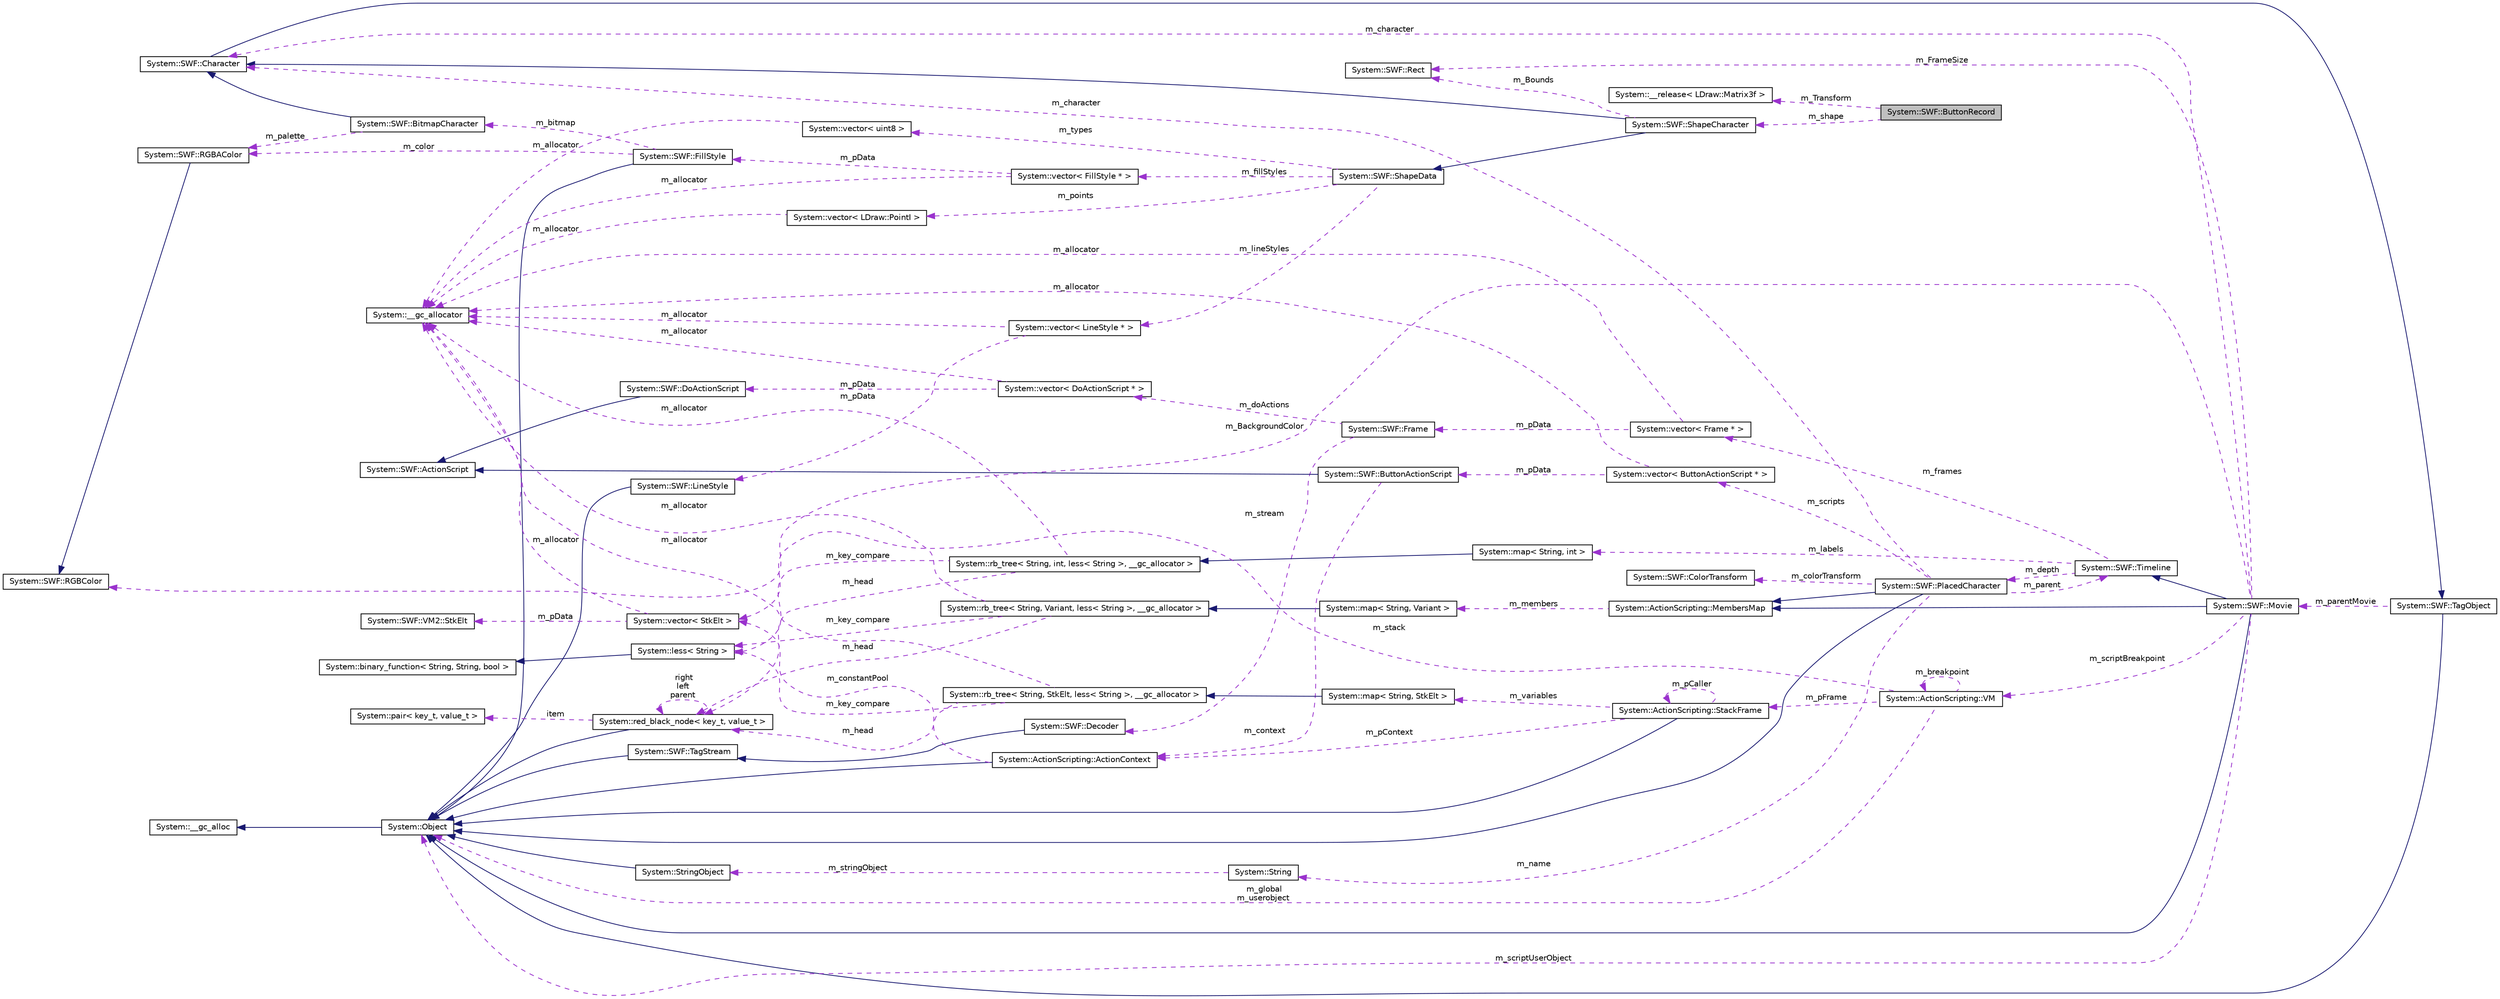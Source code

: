 digraph G
{
  edge [fontname="Helvetica",fontsize="10",labelfontname="Helvetica",labelfontsize="10"];
  node [fontname="Helvetica",fontsize="10",shape=record];
  rankdir="LR";
  Node1 [label="System::SWF::ButtonRecord",height=0.2,width=0.4,color="black", fillcolor="grey75", style="filled" fontcolor="black"];
  Node2 -> Node1 [dir="back",color="darkorchid3",fontsize="10",style="dashed",label=" m_shape" ,fontname="Helvetica"];
  Node2 [label="System::SWF::ShapeCharacter",height=0.2,width=0.4,color="black", fillcolor="white", style="filled",URL="$class_system_1_1_s_w_f_1_1_shape_character.html"];
  Node3 -> Node2 [dir="back",color="midnightblue",fontsize="10",style="solid",fontname="Helvetica"];
  Node3 [label="System::SWF::Character",height=0.2,width=0.4,color="black", fillcolor="white", style="filled",URL="$class_system_1_1_s_w_f_1_1_character.html"];
  Node4 -> Node3 [dir="back",color="midnightblue",fontsize="10",style="solid",fontname="Helvetica"];
  Node4 [label="System::SWF::TagObject",height=0.2,width=0.4,color="black", fillcolor="white", style="filled",URL="$class_system_1_1_s_w_f_1_1_tag_object.html"];
  Node5 -> Node4 [dir="back",color="midnightblue",fontsize="10",style="solid",fontname="Helvetica"];
  Node5 [label="System::Object",height=0.2,width=0.4,color="black", fillcolor="white", style="filled",URL="$class_system_1_1_object.html"];
  Node6 -> Node5 [dir="back",color="midnightblue",fontsize="10",style="solid",fontname="Helvetica"];
  Node6 [label="System::__gc_alloc",height=0.2,width=0.4,color="black", fillcolor="white", style="filled",URL="$class_system_1_1____gc__alloc.html"];
  Node7 -> Node4 [dir="back",color="darkorchid3",fontsize="10",style="dashed",label=" m_parentMovie" ,fontname="Helvetica"];
  Node7 [label="System::SWF::Movie",height=0.2,width=0.4,color="black", fillcolor="white", style="filled",URL="$class_system_1_1_s_w_f_1_1_movie.html"];
  Node5 -> Node7 [dir="back",color="midnightblue",fontsize="10",style="solid",fontname="Helvetica"];
  Node8 -> Node7 [dir="back",color="midnightblue",fontsize="10",style="solid",fontname="Helvetica"];
  Node8 [label="System::SWF::Timeline",height=0.2,width=0.4,color="black", fillcolor="white", style="filled",URL="$class_system_1_1_s_w_f_1_1_timeline.html"];
  Node9 -> Node8 [dir="back",color="darkorchid3",fontsize="10",style="dashed",label=" m_frames" ,fontname="Helvetica"];
  Node9 [label="System::vector\< Frame * \>",height=0.2,width=0.4,color="black", fillcolor="white", style="filled",URL="$class_system_1_1vector.html"];
  Node10 -> Node9 [dir="back",color="darkorchid3",fontsize="10",style="dashed",label=" m_allocator" ,fontname="Helvetica"];
  Node10 [label="System::__gc_allocator",height=0.2,width=0.4,color="black", fillcolor="white", style="filled",URL="$class_system_1_1____gc__allocator.html"];
  Node11 -> Node9 [dir="back",color="darkorchid3",fontsize="10",style="dashed",label=" m_pData" ,fontname="Helvetica"];
  Node11 [label="System::SWF::Frame",height=0.2,width=0.4,color="black", fillcolor="white", style="filled",URL="$class_system_1_1_s_w_f_1_1_frame.html"];
  Node12 -> Node11 [dir="back",color="darkorchid3",fontsize="10",style="dashed",label=" m_stream" ,fontname="Helvetica"];
  Node12 [label="System::SWF::Decoder",height=0.2,width=0.4,color="black", fillcolor="white", style="filled",URL="$class_system_1_1_s_w_f_1_1_decoder.html"];
  Node13 -> Node12 [dir="back",color="midnightblue",fontsize="10",style="solid",fontname="Helvetica"];
  Node13 [label="System::SWF::TagStream",height=0.2,width=0.4,color="black", fillcolor="white", style="filled",URL="$class_system_1_1_s_w_f_1_1_tag_stream.html"];
  Node5 -> Node13 [dir="back",color="midnightblue",fontsize="10",style="solid",fontname="Helvetica"];
  Node14 -> Node11 [dir="back",color="darkorchid3",fontsize="10",style="dashed",label=" m_doActions" ,fontname="Helvetica"];
  Node14 [label="System::vector\< DoActionScript * \>",height=0.2,width=0.4,color="black", fillcolor="white", style="filled",URL="$class_system_1_1vector.html"];
  Node10 -> Node14 [dir="back",color="darkorchid3",fontsize="10",style="dashed",label=" m_allocator" ,fontname="Helvetica"];
  Node15 -> Node14 [dir="back",color="darkorchid3",fontsize="10",style="dashed",label=" m_pData" ,fontname="Helvetica"];
  Node15 [label="System::SWF::DoActionScript",height=0.2,width=0.4,color="black", fillcolor="white", style="filled",URL="$class_system_1_1_s_w_f_1_1_do_action_script.html"];
  Node16 -> Node15 [dir="back",color="midnightblue",fontsize="10",style="solid",fontname="Helvetica"];
  Node16 [label="System::SWF::ActionScript",height=0.2,width=0.4,color="black", fillcolor="white", style="filled",URL="$class_system_1_1_s_w_f_1_1_action_script.html"];
  Node17 -> Node8 [dir="back",color="darkorchid3",fontsize="10",style="dashed",label=" m_labels" ,fontname="Helvetica"];
  Node17 [label="System::map\< String, int \>",height=0.2,width=0.4,color="black", fillcolor="white", style="filled",URL="$class_system_1_1map.html"];
  Node18 -> Node17 [dir="back",color="midnightblue",fontsize="10",style="solid",fontname="Helvetica"];
  Node18 [label="System::rb_tree\< String, int, less\< String \>, __gc_allocator \>",height=0.2,width=0.4,color="black", fillcolor="white", style="filled",URL="$class_system_1_1rb__tree.html"];
  Node10 -> Node18 [dir="back",color="darkorchid3",fontsize="10",style="dashed",label=" m_allocator" ,fontname="Helvetica"];
  Node19 -> Node18 [dir="back",color="darkorchid3",fontsize="10",style="dashed",label=" m_key_compare" ,fontname="Helvetica"];
  Node19 [label="System::less\< String \>",height=0.2,width=0.4,color="black", fillcolor="white", style="filled",URL="$class_system_1_1less_3_01_string_01_4.html"];
  Node20 -> Node19 [dir="back",color="midnightblue",fontsize="10",style="solid",fontname="Helvetica"];
  Node20 [label="System::binary_function\< String, String, bool \>",height=0.2,width=0.4,color="black", fillcolor="white", style="filled",URL="$class_system_1_1binary__function.html"];
  Node21 -> Node18 [dir="back",color="darkorchid3",fontsize="10",style="dashed",label=" m_head" ,fontname="Helvetica"];
  Node21 [label="System::red_black_node\< key_t, value_t \>",height=0.2,width=0.4,color="black", fillcolor="white", style="filled",URL="$class_system_1_1red__black__node.html"];
  Node5 -> Node21 [dir="back",color="midnightblue",fontsize="10",style="solid",fontname="Helvetica"];
  Node21 -> Node21 [dir="back",color="darkorchid3",fontsize="10",style="dashed",label=" right\nleft\nparent" ,fontname="Helvetica"];
  Node22 -> Node21 [dir="back",color="darkorchid3",fontsize="10",style="dashed",label=" item" ,fontname="Helvetica"];
  Node22 [label="System::pair\< key_t, value_t \>",height=0.2,width=0.4,color="black", fillcolor="white", style="filled",URL="$class_system_1_1pair.html"];
  Node23 -> Node8 [dir="back",color="darkorchid3",fontsize="10",style="dashed",label=" m_depth" ,fontname="Helvetica"];
  Node23 [label="System::SWF::PlacedCharacter",height=0.2,width=0.4,color="black", fillcolor="white", style="filled",URL="$class_system_1_1_s_w_f_1_1_placed_character.html"];
  Node5 -> Node23 [dir="back",color="midnightblue",fontsize="10",style="solid",fontname="Helvetica"];
  Node24 -> Node23 [dir="back",color="midnightblue",fontsize="10",style="solid",fontname="Helvetica"];
  Node24 [label="System::ActionScripting::MembersMap",height=0.2,width=0.4,color="black", fillcolor="white", style="filled",URL="$class_system_1_1_action_scripting_1_1_members_map.html"];
  Node25 -> Node24 [dir="back",color="darkorchid3",fontsize="10",style="dashed",label=" m_members" ,fontname="Helvetica"];
  Node25 [label="System::map\< String, Variant \>",height=0.2,width=0.4,color="black", fillcolor="white", style="filled",URL="$class_system_1_1map.html"];
  Node26 -> Node25 [dir="back",color="midnightblue",fontsize="10",style="solid",fontname="Helvetica"];
  Node26 [label="System::rb_tree\< String, Variant, less\< String \>, __gc_allocator \>",height=0.2,width=0.4,color="black", fillcolor="white", style="filled",URL="$class_system_1_1rb__tree.html"];
  Node10 -> Node26 [dir="back",color="darkorchid3",fontsize="10",style="dashed",label=" m_allocator" ,fontname="Helvetica"];
  Node19 -> Node26 [dir="back",color="darkorchid3",fontsize="10",style="dashed",label=" m_key_compare" ,fontname="Helvetica"];
  Node21 -> Node26 [dir="back",color="darkorchid3",fontsize="10",style="dashed",label=" m_head" ,fontname="Helvetica"];
  Node27 -> Node23 [dir="back",color="darkorchid3",fontsize="10",style="dashed",label=" m_scripts" ,fontname="Helvetica"];
  Node27 [label="System::vector\< ButtonActionScript * \>",height=0.2,width=0.4,color="black", fillcolor="white", style="filled",URL="$class_system_1_1vector.html"];
  Node10 -> Node27 [dir="back",color="darkorchid3",fontsize="10",style="dashed",label=" m_allocator" ,fontname="Helvetica"];
  Node28 -> Node27 [dir="back",color="darkorchid3",fontsize="10",style="dashed",label=" m_pData" ,fontname="Helvetica"];
  Node28 [label="System::SWF::ButtonActionScript",height=0.2,width=0.4,color="black", fillcolor="white", style="filled",URL="$class_system_1_1_s_w_f_1_1_button_action_script.html"];
  Node16 -> Node28 [dir="back",color="midnightblue",fontsize="10",style="solid",fontname="Helvetica"];
  Node29 -> Node28 [dir="back",color="darkorchid3",fontsize="10",style="dashed",label=" m_context" ,fontname="Helvetica"];
  Node29 [label="System::ActionScripting::ActionContext",height=0.2,width=0.4,color="black", fillcolor="white", style="filled",URL="$class_system_1_1_action_scripting_1_1_action_context.html"];
  Node5 -> Node29 [dir="back",color="midnightblue",fontsize="10",style="solid",fontname="Helvetica"];
  Node30 -> Node29 [dir="back",color="darkorchid3",fontsize="10",style="dashed",label=" m_constantPool" ,fontname="Helvetica"];
  Node30 [label="System::vector\< StkElt \>",height=0.2,width=0.4,color="black", fillcolor="white", style="filled",URL="$class_system_1_1vector.html"];
  Node10 -> Node30 [dir="back",color="darkorchid3",fontsize="10",style="dashed",label=" m_allocator" ,fontname="Helvetica"];
  Node31 -> Node30 [dir="back",color="darkorchid3",fontsize="10",style="dashed",label=" m_pData" ,fontname="Helvetica"];
  Node31 [label="System::SWF::VM2::StkElt",height=0.2,width=0.4,color="black", fillcolor="white", style="filled",URL="$class_system_1_1_s_w_f_1_1_v_m2_1_1_stk_elt.html"];
  Node3 -> Node23 [dir="back",color="darkorchid3",fontsize="10",style="dashed",label=" m_character" ,fontname="Helvetica"];
  Node8 -> Node23 [dir="back",color="darkorchid3",fontsize="10",style="dashed",label=" m_parent" ,fontname="Helvetica"];
  Node32 -> Node23 [dir="back",color="darkorchid3",fontsize="10",style="dashed",label=" m_name" ,fontname="Helvetica"];
  Node32 [label="System::String",height=0.2,width=0.4,color="black", fillcolor="white", style="filled",URL="$class_system_1_1_string.html"];
  Node33 -> Node32 [dir="back",color="darkorchid3",fontsize="10",style="dashed",label=" m_stringObject" ,fontname="Helvetica"];
  Node33 [label="System::StringObject",height=0.2,width=0.4,color="black", fillcolor="white", style="filled",URL="$class_system_1_1_string_object.html"];
  Node5 -> Node33 [dir="back",color="midnightblue",fontsize="10",style="solid",fontname="Helvetica"];
  Node34 -> Node23 [dir="back",color="darkorchid3",fontsize="10",style="dashed",label=" m_colorTransform" ,fontname="Helvetica"];
  Node34 [label="System::SWF::ColorTransform",height=0.2,width=0.4,color="black", fillcolor="white", style="filled",URL="$class_system_1_1_s_w_f_1_1_color_transform.html"];
  Node24 -> Node7 [dir="back",color="midnightblue",fontsize="10",style="solid",fontname="Helvetica"];
  Node35 -> Node7 [dir="back",color="darkorchid3",fontsize="10",style="dashed",label=" m_BackgroundColor" ,fontname="Helvetica"];
  Node35 [label="System::SWF::RGBColor",height=0.2,width=0.4,color="black", fillcolor="white", style="filled",URL="$class_system_1_1_s_w_f_1_1_r_g_b_color.html"];
  Node36 -> Node7 [dir="back",color="darkorchid3",fontsize="10",style="dashed",label=" m_FrameSize" ,fontname="Helvetica"];
  Node36 [label="System::SWF::Rect",height=0.2,width=0.4,color="black", fillcolor="white", style="filled",URL="$struct_system_1_1_s_w_f_1_1_rect.html"];
  Node3 -> Node7 [dir="back",color="darkorchid3",fontsize="10",style="dashed",label=" m_character" ,fontname="Helvetica"];
  Node37 -> Node7 [dir="back",color="darkorchid3",fontsize="10",style="dashed",label=" m_scriptBreakpoint" ,fontname="Helvetica"];
  Node37 [label="System::ActionScripting::VM",height=0.2,width=0.4,color="black", fillcolor="white", style="filled",URL="$class_system_1_1_action_scripting_1_1_v_m.html"];
  Node30 -> Node37 [dir="back",color="darkorchid3",fontsize="10",style="dashed",label=" m_stack" ,fontname="Helvetica"];
  Node37 -> Node37 [dir="back",color="darkorchid3",fontsize="10",style="dashed",label=" m_breakpoint" ,fontname="Helvetica"];
  Node38 -> Node37 [dir="back",color="darkorchid3",fontsize="10",style="dashed",label=" m_pFrame" ,fontname="Helvetica"];
  Node38 [label="System::ActionScripting::StackFrame",height=0.2,width=0.4,color="black", fillcolor="white", style="filled",URL="$class_system_1_1_action_scripting_1_1_stack_frame.html"];
  Node5 -> Node38 [dir="back",color="midnightblue",fontsize="10",style="solid",fontname="Helvetica"];
  Node29 -> Node38 [dir="back",color="darkorchid3",fontsize="10",style="dashed",label=" m_pContext" ,fontname="Helvetica"];
  Node39 -> Node38 [dir="back",color="darkorchid3",fontsize="10",style="dashed",label=" m_variables" ,fontname="Helvetica"];
  Node39 [label="System::map\< String, StkElt \>",height=0.2,width=0.4,color="black", fillcolor="white", style="filled",URL="$class_system_1_1map.html"];
  Node40 -> Node39 [dir="back",color="midnightblue",fontsize="10",style="solid",fontname="Helvetica"];
  Node40 [label="System::rb_tree\< String, StkElt, less\< String \>, __gc_allocator \>",height=0.2,width=0.4,color="black", fillcolor="white", style="filled",URL="$class_system_1_1rb__tree.html"];
  Node10 -> Node40 [dir="back",color="darkorchid3",fontsize="10",style="dashed",label=" m_allocator" ,fontname="Helvetica"];
  Node19 -> Node40 [dir="back",color="darkorchid3",fontsize="10",style="dashed",label=" m_key_compare" ,fontname="Helvetica"];
  Node21 -> Node40 [dir="back",color="darkorchid3",fontsize="10",style="dashed",label=" m_head" ,fontname="Helvetica"];
  Node38 -> Node38 [dir="back",color="darkorchid3",fontsize="10",style="dashed",label=" m_pCaller" ,fontname="Helvetica"];
  Node5 -> Node37 [dir="back",color="darkorchid3",fontsize="10",style="dashed",label=" m_global\nm_userobject" ,fontname="Helvetica"];
  Node5 -> Node7 [dir="back",color="darkorchid3",fontsize="10",style="dashed",label=" m_scriptUserObject" ,fontname="Helvetica"];
  Node41 -> Node2 [dir="back",color="midnightblue",fontsize="10",style="solid",fontname="Helvetica"];
  Node41 [label="System::SWF::ShapeData",height=0.2,width=0.4,color="black", fillcolor="white", style="filled",URL="$class_system_1_1_s_w_f_1_1_shape_data.html"];
  Node42 -> Node41 [dir="back",color="darkorchid3",fontsize="10",style="dashed",label=" m_types" ,fontname="Helvetica"];
  Node42 [label="System::vector\< uint8 \>",height=0.2,width=0.4,color="black", fillcolor="white", style="filled",URL="$class_system_1_1vector.html"];
  Node10 -> Node42 [dir="back",color="darkorchid3",fontsize="10",style="dashed",label=" m_allocator" ,fontname="Helvetica"];
  Node43 -> Node41 [dir="back",color="darkorchid3",fontsize="10",style="dashed",label=" m_points" ,fontname="Helvetica"];
  Node43 [label="System::vector\< LDraw::PointI \>",height=0.2,width=0.4,color="black", fillcolor="white", style="filled",URL="$class_system_1_1vector.html"];
  Node10 -> Node43 [dir="back",color="darkorchid3",fontsize="10",style="dashed",label=" m_allocator" ,fontname="Helvetica"];
  Node44 -> Node41 [dir="back",color="darkorchid3",fontsize="10",style="dashed",label=" m_lineStyles" ,fontname="Helvetica"];
  Node44 [label="System::vector\< LineStyle * \>",height=0.2,width=0.4,color="black", fillcolor="white", style="filled",URL="$class_system_1_1vector.html"];
  Node45 -> Node44 [dir="back",color="darkorchid3",fontsize="10",style="dashed",label=" m_pData" ,fontname="Helvetica"];
  Node45 [label="System::SWF::LineStyle",height=0.2,width=0.4,color="black", fillcolor="white", style="filled",URL="$class_system_1_1_s_w_f_1_1_line_style.html"];
  Node5 -> Node45 [dir="back",color="midnightblue",fontsize="10",style="solid",fontname="Helvetica"];
  Node10 -> Node44 [dir="back",color="darkorchid3",fontsize="10",style="dashed",label=" m_allocator" ,fontname="Helvetica"];
  Node46 -> Node41 [dir="back",color="darkorchid3",fontsize="10",style="dashed",label=" m_fillStyles" ,fontname="Helvetica"];
  Node46 [label="System::vector\< FillStyle * \>",height=0.2,width=0.4,color="black", fillcolor="white", style="filled",URL="$class_system_1_1vector.html"];
  Node10 -> Node46 [dir="back",color="darkorchid3",fontsize="10",style="dashed",label=" m_allocator" ,fontname="Helvetica"];
  Node47 -> Node46 [dir="back",color="darkorchid3",fontsize="10",style="dashed",label=" m_pData" ,fontname="Helvetica"];
  Node47 [label="System::SWF::FillStyle",height=0.2,width=0.4,color="black", fillcolor="white", style="filled",URL="$class_system_1_1_s_w_f_1_1_fill_style.html"];
  Node5 -> Node47 [dir="back",color="midnightblue",fontsize="10",style="solid",fontname="Helvetica"];
  Node48 -> Node47 [dir="back",color="darkorchid3",fontsize="10",style="dashed",label=" m_bitmap" ,fontname="Helvetica"];
  Node48 [label="System::SWF::BitmapCharacter",height=0.2,width=0.4,color="black", fillcolor="white", style="filled",URL="$class_system_1_1_s_w_f_1_1_bitmap_character.html"];
  Node3 -> Node48 [dir="back",color="midnightblue",fontsize="10",style="solid",fontname="Helvetica"];
  Node49 -> Node48 [dir="back",color="darkorchid3",fontsize="10",style="dashed",label=" m_palette" ,fontname="Helvetica"];
  Node49 [label="System::SWF::RGBAColor",height=0.2,width=0.4,color="black", fillcolor="white", style="filled",URL="$class_system_1_1_s_w_f_1_1_r_g_b_a_color.html"];
  Node35 -> Node49 [dir="back",color="midnightblue",fontsize="10",style="solid",fontname="Helvetica"];
  Node49 -> Node47 [dir="back",color="darkorchid3",fontsize="10",style="dashed",label=" m_color" ,fontname="Helvetica"];
  Node36 -> Node2 [dir="back",color="darkorchid3",fontsize="10",style="dashed",label=" m_Bounds" ,fontname="Helvetica"];
  Node50 -> Node1 [dir="back",color="darkorchid3",fontsize="10",style="dashed",label=" m_Transform" ,fontname="Helvetica"];
  Node50 [label="System::__release\< LDraw::Matrix3f \>",height=0.2,width=0.4,color="black", fillcolor="white", style="filled",URL="$class_system_1_1____release.html"];
}
